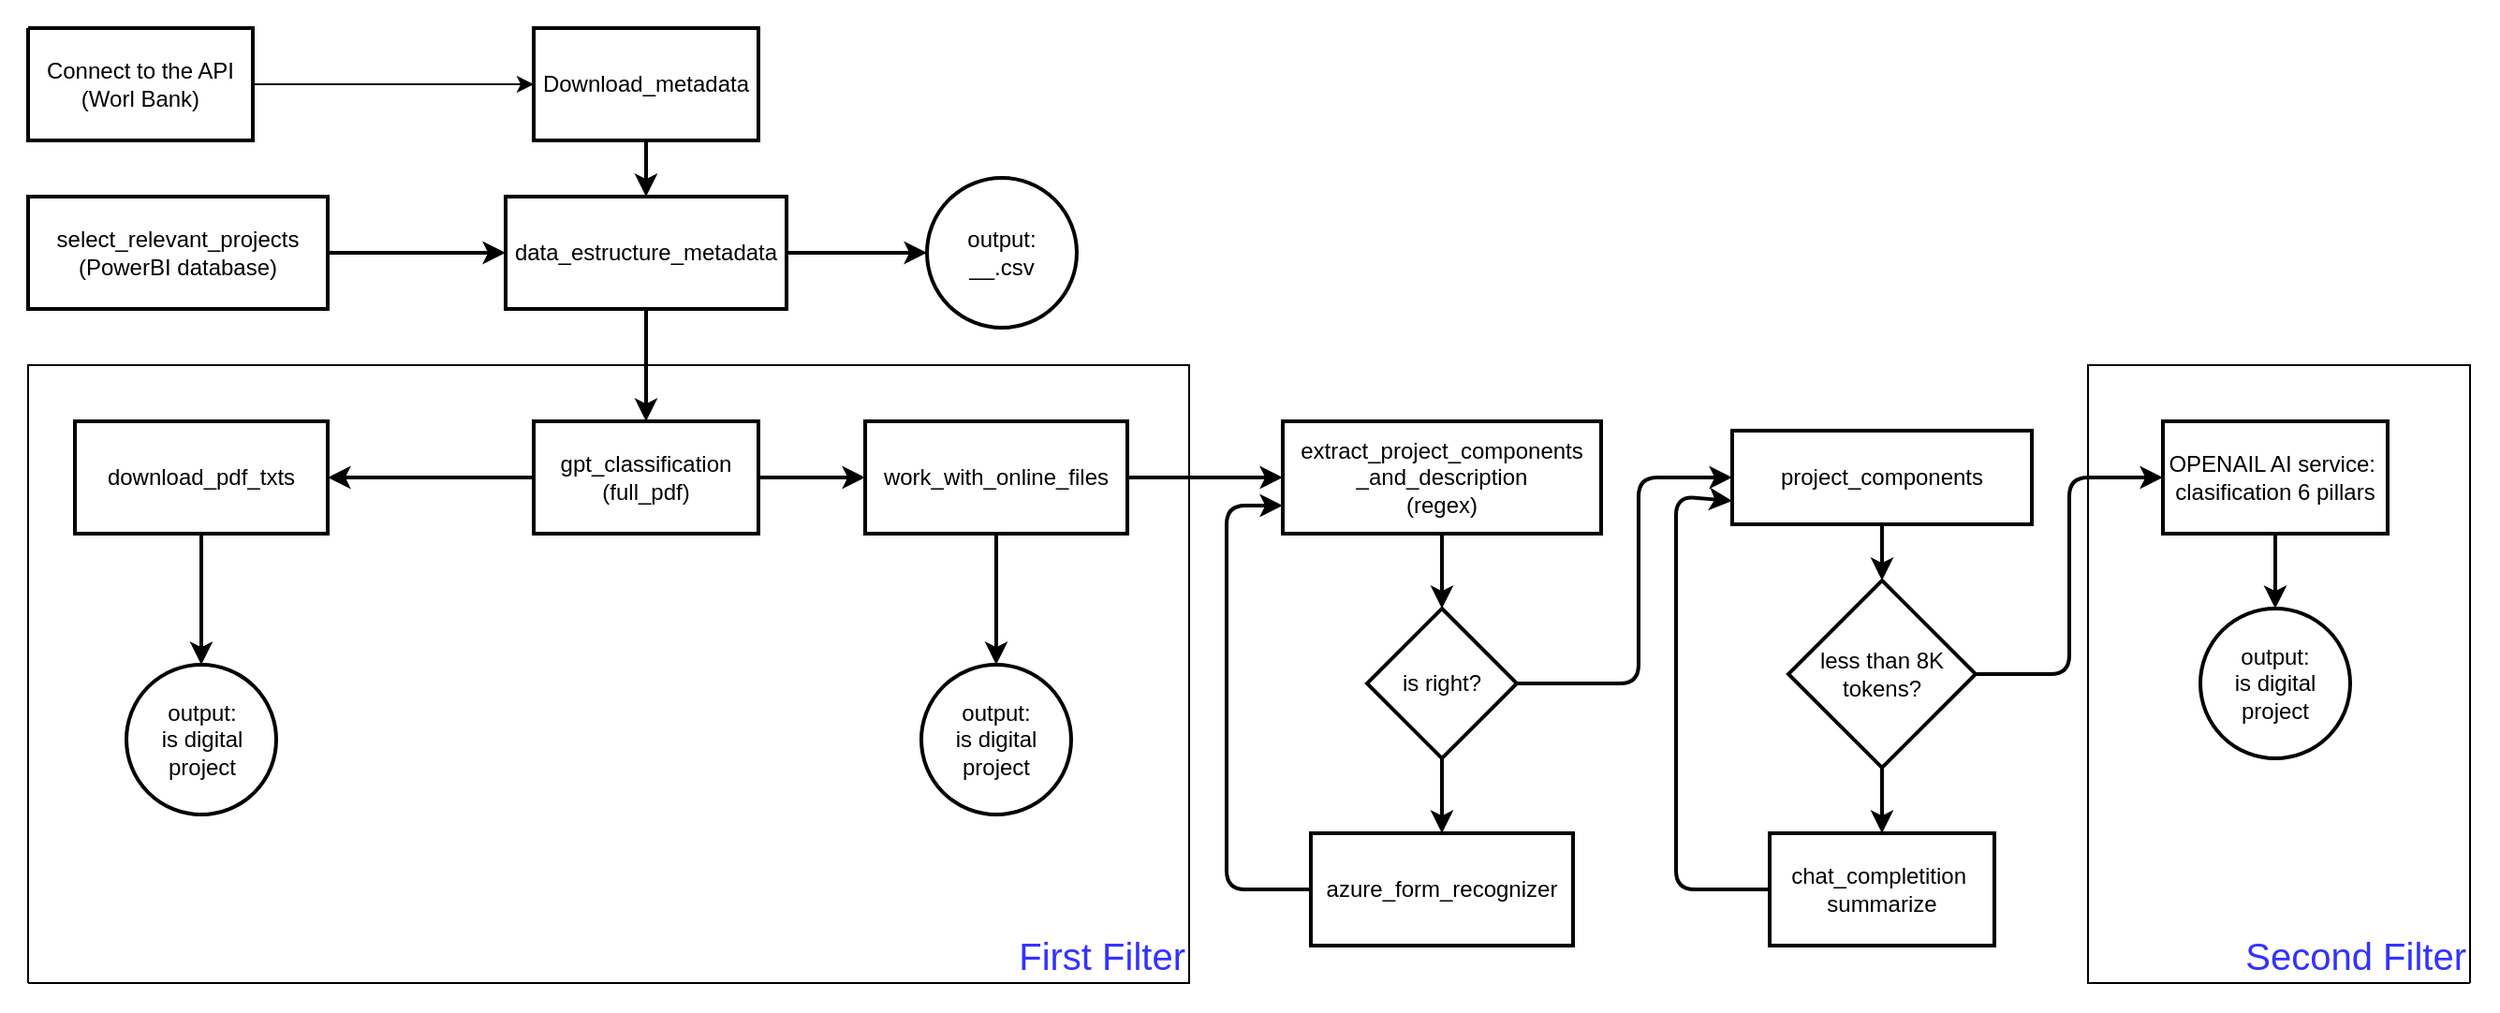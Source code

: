 <mxfile>
    <diagram id="QoAL-WF8ToeO7BGmdnfq" name="Page-1">
        <mxGraphModel dx="1393" dy="671" grid="0" gridSize="10" guides="1" tooltips="1" connect="1" arrows="1" fold="1" page="1" pageScale="1" pageWidth="850" pageHeight="1100" background="#ffffff" math="0" shadow="0">
            <root>
                <mxCell id="0"/>
                <mxCell id="1" parent="0"/>
                <mxCell id="48" value="&lt;font color=&quot;#3333ff&quot;&gt;Second Filter&lt;/font&gt;" style="whiteSpace=wrap;html=1;strokeColor=#000000;strokeWidth=1;fontColor=#000000;fillColor=#FFFFFF;gradientColor=none;align=right;verticalAlign=bottom;fontSize=20;" vertex="1" parent="1">
                    <mxGeometry x="1130" y="340" width="204" height="330" as="geometry"/>
                </mxCell>
                <mxCell id="13" value="First Filter" style="whiteSpace=wrap;html=1;strokeColor=#000000;strokeWidth=1;fontColor=#3333FF;fillColor=#FFFFFF;verticalAlign=bottom;align=right;fontSize=20;" vertex="1" parent="1">
                    <mxGeometry x="30" y="340" width="620" height="330" as="geometry"/>
                </mxCell>
                <mxCell id="27" style="edgeStyle=none;html=1;exitX=1;exitY=0.5;exitDx=0;exitDy=0;entryX=0;entryY=0.5;entryDx=0;entryDy=0;strokeColor=#000000;strokeWidth=1;fontColor=#000000;" edge="1" parent="1" source="2" target="25">
                    <mxGeometry relative="1" as="geometry"/>
                </mxCell>
                <mxCell id="2" value="Connect to the API&lt;br&gt;(Worl Bank)" style="whiteSpace=wrap;html=1;fillColor=#FFFFFF;strokeColor=#000000;strokeWidth=2;fontColor=#000000;" vertex="1" parent="1">
                    <mxGeometry x="30" y="160" width="120" height="60" as="geometry"/>
                </mxCell>
                <mxCell id="24" style="edgeStyle=none;html=1;exitX=1;exitY=0.5;exitDx=0;exitDy=0;entryX=0;entryY=0.5;entryDx=0;entryDy=0;strokeColor=#000000;strokeWidth=2;fontColor=#000000;" edge="1" parent="1" source="6" target="7">
                    <mxGeometry relative="1" as="geometry"/>
                </mxCell>
                <mxCell id="6" value="select_relevant_projects&lt;br&gt;(PowerBI database)" style="whiteSpace=wrap;html=1;strokeColor=#000000;strokeWidth=2;fontColor=#000000;fillColor=#FFFFFF;" vertex="1" parent="1">
                    <mxGeometry x="30" y="250" width="160" height="60" as="geometry"/>
                </mxCell>
                <mxCell id="22" style="edgeStyle=none;html=1;exitX=1;exitY=0.5;exitDx=0;exitDy=0;entryX=0;entryY=0.5;entryDx=0;entryDy=0;strokeColor=#000000;fontColor=#000000;spacing=2;strokeWidth=2;" edge="1" parent="1" source="7" target="8">
                    <mxGeometry relative="1" as="geometry"/>
                </mxCell>
                <mxCell id="29" style="edgeStyle=none;html=1;exitX=0.5;exitY=1;exitDx=0;exitDy=0;entryX=0.5;entryY=0;entryDx=0;entryDy=0;strokeColor=#000000;strokeWidth=2;fontColor=#000000;" edge="1" parent="1" source="7" target="33">
                    <mxGeometry relative="1" as="geometry"/>
                </mxCell>
                <mxCell id="31" style="edgeStyle=none;html=1;exitX=1;exitY=0.5;exitDx=0;exitDy=0;entryX=0;entryY=0.5;entryDx=0;entryDy=0;strokeColor=#000000;strokeWidth=2;fontColor=#000000;" edge="1" parent="1" source="33" target="12">
                    <mxGeometry relative="1" as="geometry"/>
                </mxCell>
                <mxCell id="7" value="data_estructure_metadata" style="whiteSpace=wrap;html=1;strokeColor=#000000;strokeWidth=2;fontColor=#000000;fillColor=#FFFFFF;" vertex="1" parent="1">
                    <mxGeometry x="285" y="250" width="150" height="60" as="geometry"/>
                </mxCell>
                <mxCell id="8" value="output:&lt;br&gt;__.csv" style="ellipse;whiteSpace=wrap;html=1;strokeColor=#000000;strokeWidth=2;fontColor=#000000;fillColor=#FFFFFF;" vertex="1" parent="1">
                    <mxGeometry x="510" y="240" width="80" height="80" as="geometry"/>
                </mxCell>
                <mxCell id="30" style="edgeStyle=none;html=1;exitX=0.5;exitY=1;exitDx=0;exitDy=0;entryX=0.5;entryY=0;entryDx=0;entryDy=0;strokeColor=#000000;strokeWidth=2;fontColor=#000000;" edge="1" parent="1" source="9" target="10">
                    <mxGeometry relative="1" as="geometry"/>
                </mxCell>
                <mxCell id="9" value="download_pdf_txts" style="whiteSpace=wrap;html=1;strokeColor=#000000;strokeWidth=2;fontColor=#000000;fillColor=#FFFFFF;" vertex="1" parent="1">
                    <mxGeometry x="55" y="370" width="135" height="60" as="geometry"/>
                </mxCell>
                <mxCell id="10" value="output:&lt;br&gt;is digital project" style="ellipse;whiteSpace=wrap;html=1;strokeColor=#000000;strokeWidth=2;fontColor=#000000;fillColor=#FFFFFF;" vertex="1" parent="1">
                    <mxGeometry x="82.5" y="500" width="80" height="80" as="geometry"/>
                </mxCell>
                <mxCell id="11" value="output:&lt;br&gt;is digital project" style="ellipse;whiteSpace=wrap;html=1;strokeColor=#000000;strokeWidth=2;fontColor=#000000;fillColor=#FFFFFF;" vertex="1" parent="1">
                    <mxGeometry x="507" y="500" width="80" height="80" as="geometry"/>
                </mxCell>
                <mxCell id="32" style="edgeStyle=none;html=1;exitX=0.5;exitY=1;exitDx=0;exitDy=0;entryX=0.5;entryY=0;entryDx=0;entryDy=0;strokeColor=#000000;strokeWidth=2;fontColor=#000000;" edge="1" parent="1" source="12" target="11">
                    <mxGeometry relative="1" as="geometry"/>
                </mxCell>
                <mxCell id="35" style="edgeStyle=none;html=1;exitX=1;exitY=0.5;exitDx=0;exitDy=0;entryX=0;entryY=0.5;entryDx=0;entryDy=0;strokeColor=#000000;strokeWidth=2;fontColor=#000000;" edge="1" parent="1" source="12" target="14">
                    <mxGeometry relative="1" as="geometry"/>
                </mxCell>
                <mxCell id="12" value="work_with_online_files" style="whiteSpace=wrap;html=1;strokeColor=#000000;strokeWidth=2;fontColor=#000000;fillColor=#FFFFFF;gradientColor=none;" vertex="1" parent="1">
                    <mxGeometry x="477" y="370" width="140" height="60" as="geometry"/>
                </mxCell>
                <mxCell id="38" style="edgeStyle=none;html=1;exitX=0.5;exitY=1;exitDx=0;exitDy=0;entryX=0.5;entryY=0;entryDx=0;entryDy=0;strokeColor=#000000;strokeWidth=2;fontColor=#000000;" edge="1" parent="1" source="14" target="15">
                    <mxGeometry relative="1" as="geometry"/>
                </mxCell>
                <mxCell id="14" value="extract_project_components&lt;br&gt;_and_description&lt;br&gt;(regex)" style="whiteSpace=wrap;html=1;strokeColor=#000000;strokeWidth=2;fontColor=#000000;fillColor=#FFFFFF;" vertex="1" parent="1">
                    <mxGeometry x="700" y="370" width="170" height="60" as="geometry"/>
                </mxCell>
                <mxCell id="39" style="edgeStyle=none;html=1;exitX=0.5;exitY=1;exitDx=0;exitDy=0;entryX=0.5;entryY=0;entryDx=0;entryDy=0;strokeColor=#000000;strokeWidth=2;fontColor=#000000;" edge="1" parent="1" source="15" target="17">
                    <mxGeometry relative="1" as="geometry"/>
                </mxCell>
                <mxCell id="44" style="edgeStyle=none;html=1;exitX=1;exitY=0.5;exitDx=0;exitDy=0;strokeColor=#000000;strokeWidth=2;fontColor=#000000;entryX=0;entryY=0.5;entryDx=0;entryDy=0;" edge="1" parent="1" source="15" target="18">
                    <mxGeometry relative="1" as="geometry">
                        <mxPoint x="850" y="520" as="targetPoint"/>
                        <Array as="points">
                            <mxPoint x="890" y="510"/>
                            <mxPoint x="890" y="400"/>
                        </Array>
                    </mxGeometry>
                </mxCell>
                <mxCell id="15" value="is right?" style="rhombus;whiteSpace=wrap;html=1;strokeColor=#000000;strokeWidth=2;fontColor=#000000;fillColor=#FFFFFF;" vertex="1" parent="1">
                    <mxGeometry x="745" y="470" width="80" height="80" as="geometry"/>
                </mxCell>
                <mxCell id="37" style="edgeStyle=none;html=1;exitX=0;exitY=0.5;exitDx=0;exitDy=0;entryX=0;entryY=0.75;entryDx=0;entryDy=0;strokeColor=#000000;strokeWidth=2;fontColor=#000000;" edge="1" parent="1" source="17" target="14">
                    <mxGeometry relative="1" as="geometry">
                        <Array as="points">
                            <mxPoint x="670" y="620"/>
                            <mxPoint x="670" y="415"/>
                        </Array>
                    </mxGeometry>
                </mxCell>
                <mxCell id="17" value="azure_form_recognizer" style="whiteSpace=wrap;html=1;strokeColor=#000000;strokeWidth=2;fontColor=#000000;fillColor=#FFFFFF;" vertex="1" parent="1">
                    <mxGeometry x="715" y="590" width="140" height="60" as="geometry"/>
                </mxCell>
                <mxCell id="41" style="edgeStyle=none;html=1;exitX=0.5;exitY=1;exitDx=0;exitDy=0;entryX=0.5;entryY=0;entryDx=0;entryDy=0;strokeColor=#000000;strokeWidth=2;fontColor=#000000;" edge="1" parent="1" source="18" target="19">
                    <mxGeometry relative="1" as="geometry"/>
                </mxCell>
                <mxCell id="18" value="project_components" style="whiteSpace=wrap;html=1;strokeColor=#000000;strokeWidth=2;fontColor=#000000;fillColor=#FFFFFF;" vertex="1" parent="1">
                    <mxGeometry x="940" y="375" width="160" height="50" as="geometry"/>
                </mxCell>
                <mxCell id="42" style="edgeStyle=none;html=1;exitX=0.5;exitY=1;exitDx=0;exitDy=0;entryX=0.5;entryY=0;entryDx=0;entryDy=0;strokeColor=#000000;strokeWidth=2;fontColor=#000000;" edge="1" parent="1" source="19" target="20">
                    <mxGeometry relative="1" as="geometry"/>
                </mxCell>
                <mxCell id="45" style="edgeStyle=none;html=1;exitX=1;exitY=0.5;exitDx=0;exitDy=0;entryX=0;entryY=0.5;entryDx=0;entryDy=0;strokeColor=#000000;strokeWidth=2;fontColor=#000000;" edge="1" parent="1" source="19" target="21">
                    <mxGeometry relative="1" as="geometry">
                        <Array as="points">
                            <mxPoint x="1120" y="505"/>
                            <mxPoint x="1120" y="400"/>
                        </Array>
                    </mxGeometry>
                </mxCell>
                <mxCell id="19" value="less than 8K tokens?" style="rhombus;whiteSpace=wrap;html=1;strokeColor=#000000;strokeWidth=2;fontColor=#000000;fillColor=#FFFFFF;" vertex="1" parent="1">
                    <mxGeometry x="970" y="455" width="100" height="100" as="geometry"/>
                </mxCell>
                <mxCell id="43" style="edgeStyle=none;html=1;exitX=0;exitY=0.5;exitDx=0;exitDy=0;entryX=0;entryY=0.75;entryDx=0;entryDy=0;strokeColor=#000000;strokeWidth=2;fontColor=#000000;" edge="1" parent="1" source="20" target="18">
                    <mxGeometry relative="1" as="geometry">
                        <Array as="points">
                            <mxPoint x="910" y="620"/>
                            <mxPoint x="910" y="410"/>
                        </Array>
                    </mxGeometry>
                </mxCell>
                <mxCell id="20" value="chat_completition&amp;nbsp;&lt;br&gt;summarize" style="whiteSpace=wrap;html=1;strokeColor=#000000;strokeWidth=2;fontColor=#000000;fillColor=#FFFFFF;" vertex="1" parent="1">
                    <mxGeometry x="960" y="590" width="120" height="60" as="geometry"/>
                </mxCell>
                <mxCell id="52" style="edgeStyle=none;html=1;exitX=0.5;exitY=1;exitDx=0;exitDy=0;entryX=0.5;entryY=0;entryDx=0;entryDy=0;strokeColor=#000000;strokeWidth=2;fontSize=20;fontColor=#3333FF;" edge="1" parent="1" source="21" target="47">
                    <mxGeometry relative="1" as="geometry"/>
                </mxCell>
                <mxCell id="21" value="OPENAIL AI service:&amp;nbsp;&lt;br&gt;clasification 6 pillars" style="whiteSpace=wrap;html=1;strokeColor=#000000;strokeWidth=2;fontColor=#000000;fillColor=#FFFFFF;" vertex="1" parent="1">
                    <mxGeometry x="1170" y="370" width="120" height="60" as="geometry"/>
                </mxCell>
                <mxCell id="28" style="edgeStyle=none;html=1;exitX=0.5;exitY=1;exitDx=0;exitDy=0;entryX=0.5;entryY=0;entryDx=0;entryDy=0;strokeColor=#000000;strokeWidth=2;fontColor=#000000;" edge="1" parent="1" source="25" target="7">
                    <mxGeometry relative="1" as="geometry"/>
                </mxCell>
                <mxCell id="25" value="Download_metadata" style="whiteSpace=wrap;html=1;strokeColor=#000000;strokeWidth=2;fontColor=#000000;fillColor=#FFFFFF;" vertex="1" parent="1">
                    <mxGeometry x="300" y="160" width="120" height="60" as="geometry"/>
                </mxCell>
                <mxCell id="34" style="edgeStyle=none;html=1;exitX=0;exitY=0.5;exitDx=0;exitDy=0;entryX=1;entryY=0.5;entryDx=0;entryDy=0;strokeColor=#000000;strokeWidth=2;fontColor=#000000;" edge="1" parent="1" source="33" target="9">
                    <mxGeometry relative="1" as="geometry"/>
                </mxCell>
                <mxCell id="33" value="gpt_classification (full_pdf)" style="whiteSpace=wrap;html=1;strokeColor=#000000;strokeWidth=2;fontColor=#000000;fillColor=#FFFFFF;" vertex="1" parent="1">
                    <mxGeometry x="300" y="370" width="120" height="60" as="geometry"/>
                </mxCell>
                <mxCell id="47" value="output:&lt;br&gt;is digital project" style="ellipse;whiteSpace=wrap;html=1;strokeColor=#000000;strokeWidth=2;fontColor=#000000;fillColor=#FFFFFF;" vertex="1" parent="1">
                    <mxGeometry x="1190" y="470" width="80" height="80" as="geometry"/>
                </mxCell>
                <mxCell id="49" value="" style="whiteSpace=wrap;html=1;strokeColor=none;strokeWidth=1;fontSize=20;fontColor=#333333;fillColor=#FFFFFF;" vertex="1" parent="1">
                    <mxGeometry x="1334" y="670" width="15" height="15" as="geometry"/>
                </mxCell>
                <mxCell id="50" value="" style="whiteSpace=wrap;html=1;strokeColor=none;strokeWidth=1;fontSize=20;fontColor=#333333;fillColor=#FFFFFF;" vertex="1" parent="1">
                    <mxGeometry x="15" y="670" width="15" height="15" as="geometry"/>
                </mxCell>
                <mxCell id="51" value="" style="whiteSpace=wrap;html=1;strokeColor=none;strokeWidth=1;fontSize=20;fontColor=#333333;fillColor=#FFFFFF;" vertex="1" parent="1">
                    <mxGeometry x="15" y="145" width="15" height="15" as="geometry"/>
                </mxCell>
            </root>
        </mxGraphModel>
    </diagram>
</mxfile>